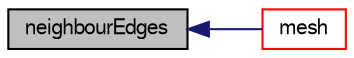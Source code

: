 digraph "neighbourEdges"
{
  bgcolor="transparent";
  edge [fontname="FreeSans",fontsize="10",labelfontname="FreeSans",labelfontsize="10"];
  node [fontname="FreeSans",fontsize="10",shape=record];
  rankdir="LR";
  Node2495 [label="neighbourEdges",height=0.2,width=0.4,color="black", fillcolor="grey75", style="filled", fontcolor="black"];
  Node2495 -> Node2496 [dir="back",color="midnightblue",fontsize="10",style="solid",fontname="FreeSans"];
  Node2496 [label="mesh",height=0.2,width=0.4,color="red",URL="$a27402.html#ae78c91f8ff731c07ccc4351d9fe861ba",tooltip="Return the mesh reference. "];
}
